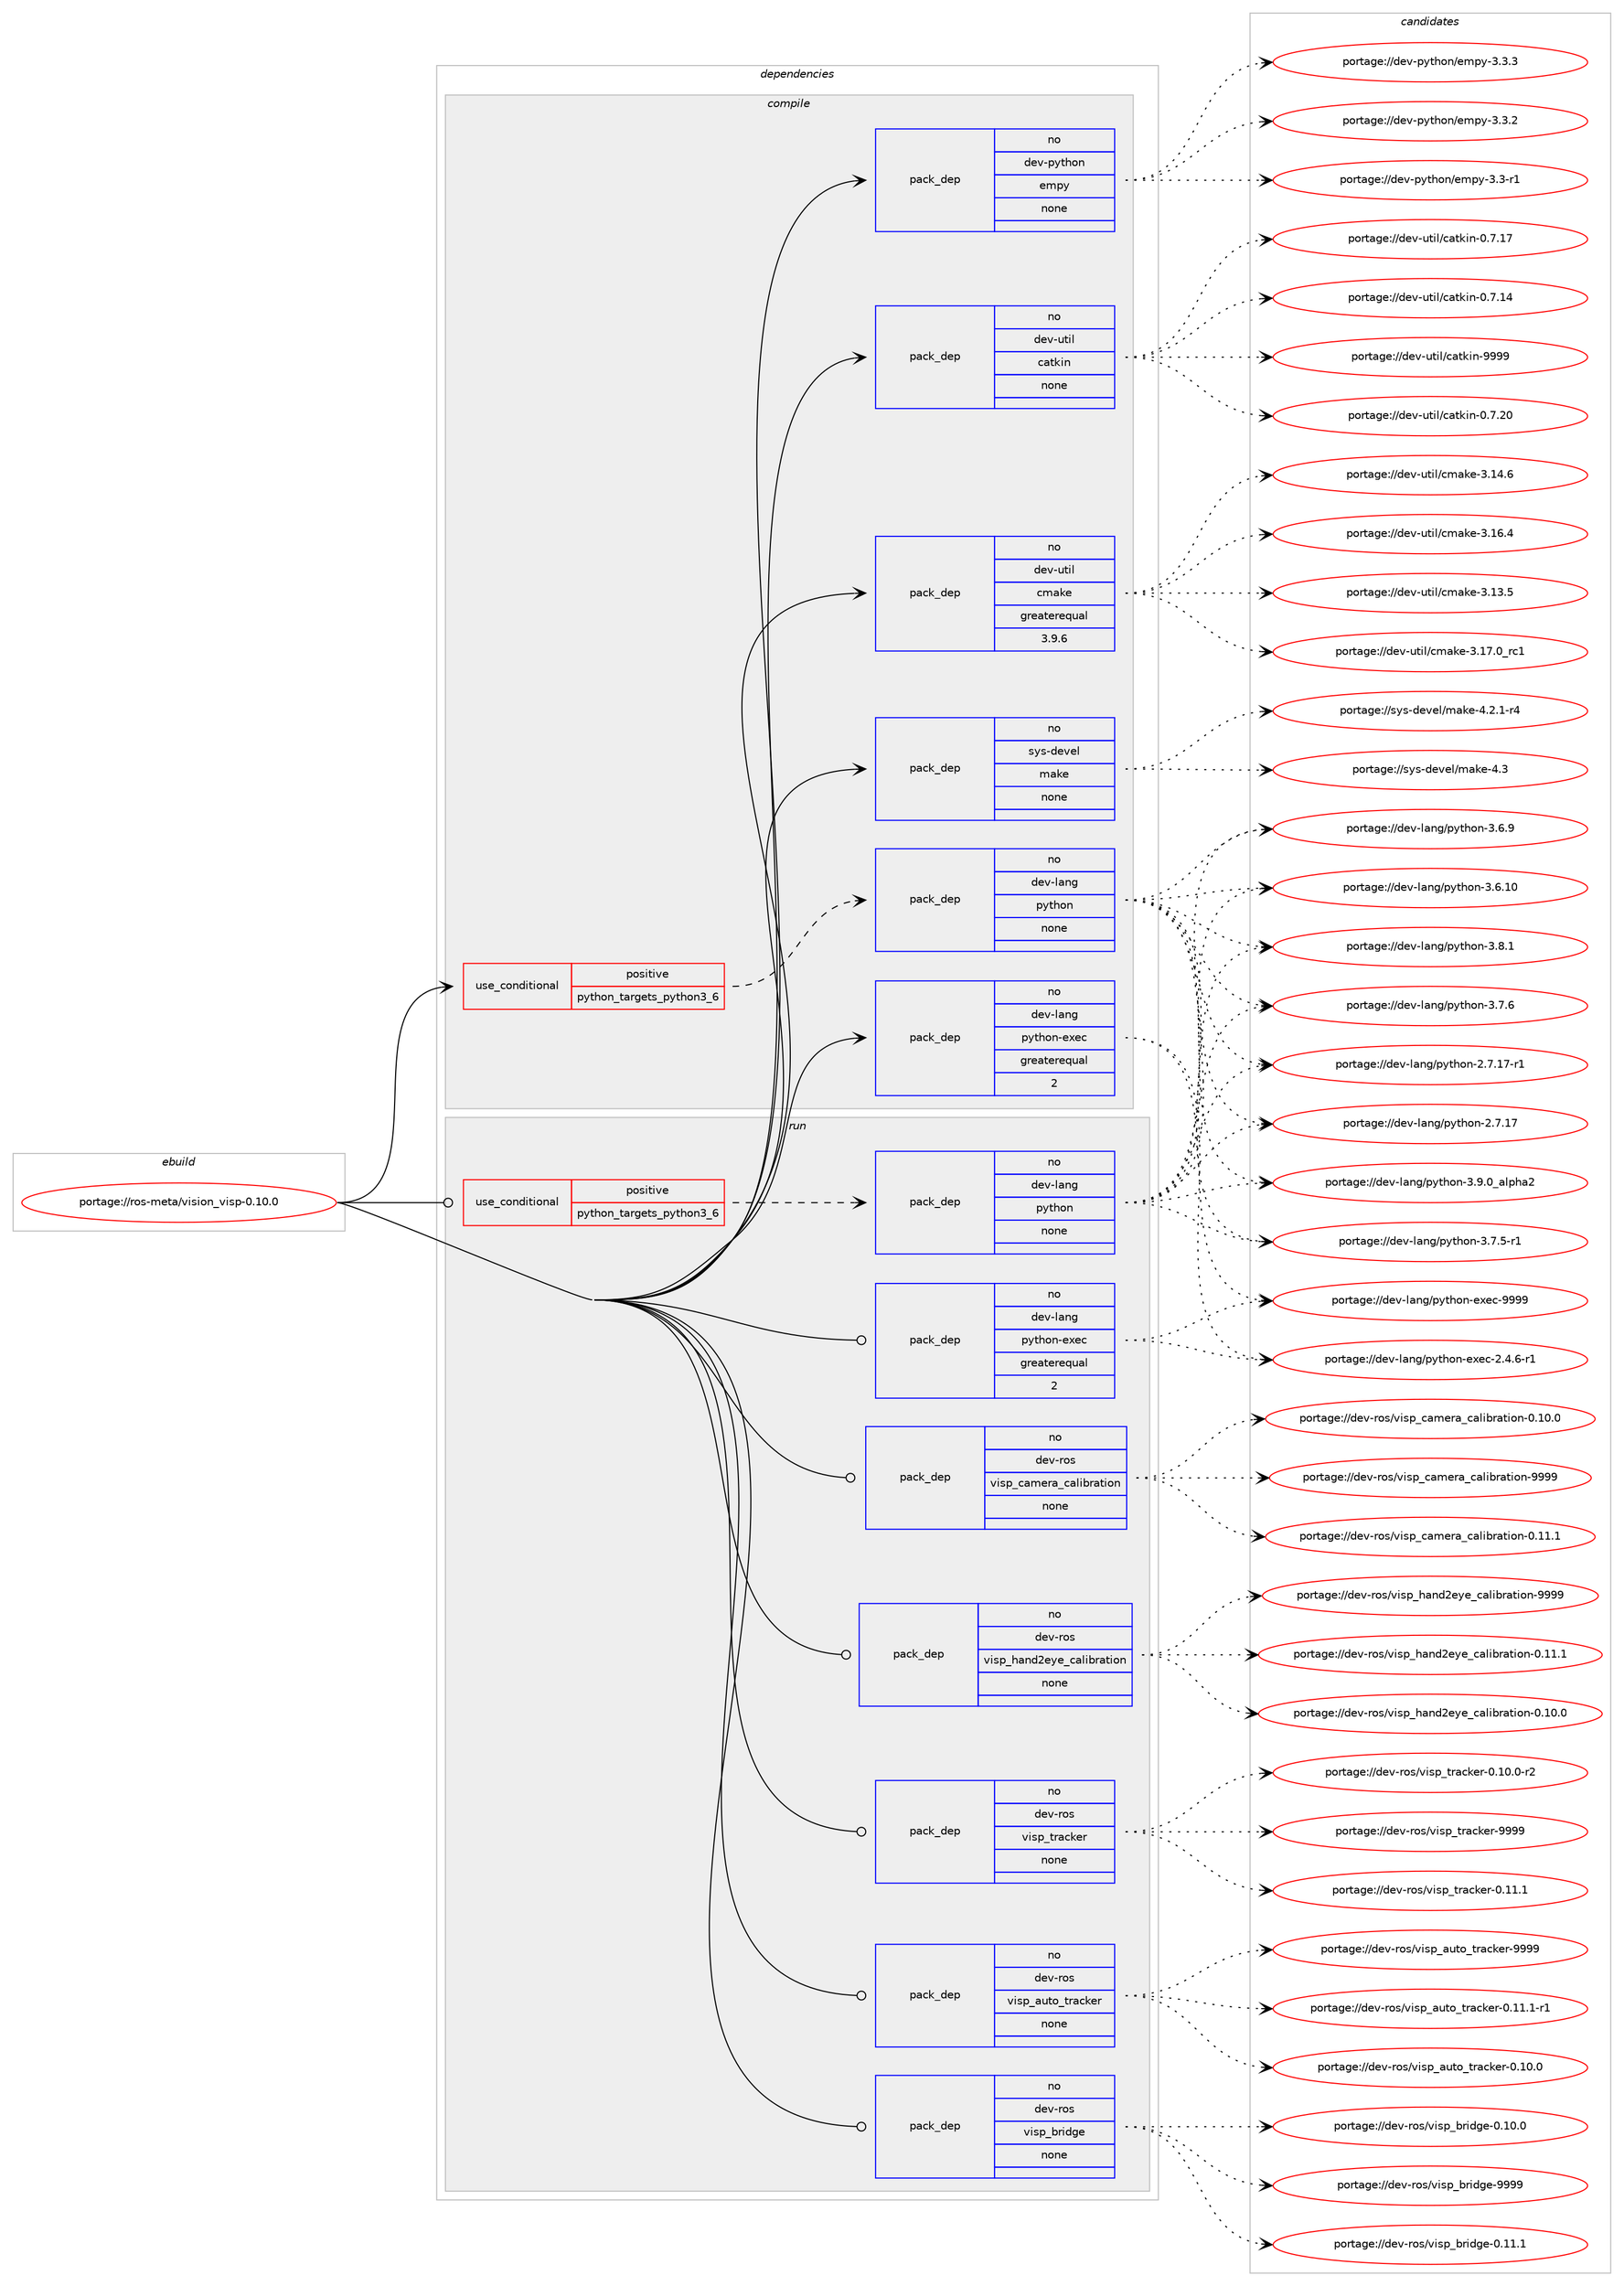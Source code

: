 digraph prolog {

# *************
# Graph options
# *************

newrank=true;
concentrate=true;
compound=true;
graph [rankdir=LR,fontname=Helvetica,fontsize=10,ranksep=1.5];#, ranksep=2.5, nodesep=0.2];
edge  [arrowhead=vee];
node  [fontname=Helvetica,fontsize=10];

# **********
# The ebuild
# **********

subgraph cluster_leftcol {
color=gray;
rank=same;
label=<<i>ebuild</i>>;
id [label="portage://ros-meta/vision_visp-0.10.0", color=red, width=4, href="../ros-meta/vision_visp-0.10.0.svg"];
}

# ****************
# The dependencies
# ****************

subgraph cluster_midcol {
color=gray;
label=<<i>dependencies</i>>;
subgraph cluster_compile {
fillcolor="#eeeeee";
style=filled;
label=<<i>compile</i>>;
subgraph cond20684 {
dependency102659 [label=<<TABLE BORDER="0" CELLBORDER="1" CELLSPACING="0" CELLPADDING="4"><TR><TD ROWSPAN="3" CELLPADDING="10">use_conditional</TD></TR><TR><TD>positive</TD></TR><TR><TD>python_targets_python3_6</TD></TR></TABLE>>, shape=none, color=red];
subgraph pack80189 {
dependency102660 [label=<<TABLE BORDER="0" CELLBORDER="1" CELLSPACING="0" CELLPADDING="4" WIDTH="220"><TR><TD ROWSPAN="6" CELLPADDING="30">pack_dep</TD></TR><TR><TD WIDTH="110">no</TD></TR><TR><TD>dev-lang</TD></TR><TR><TD>python</TD></TR><TR><TD>none</TD></TR><TR><TD></TD></TR></TABLE>>, shape=none, color=blue];
}
dependency102659:e -> dependency102660:w [weight=20,style="dashed",arrowhead="vee"];
}
id:e -> dependency102659:w [weight=20,style="solid",arrowhead="vee"];
subgraph pack80190 {
dependency102661 [label=<<TABLE BORDER="0" CELLBORDER="1" CELLSPACING="0" CELLPADDING="4" WIDTH="220"><TR><TD ROWSPAN="6" CELLPADDING="30">pack_dep</TD></TR><TR><TD WIDTH="110">no</TD></TR><TR><TD>dev-lang</TD></TR><TR><TD>python-exec</TD></TR><TR><TD>greaterequal</TD></TR><TR><TD>2</TD></TR></TABLE>>, shape=none, color=blue];
}
id:e -> dependency102661:w [weight=20,style="solid",arrowhead="vee"];
subgraph pack80191 {
dependency102662 [label=<<TABLE BORDER="0" CELLBORDER="1" CELLSPACING="0" CELLPADDING="4" WIDTH="220"><TR><TD ROWSPAN="6" CELLPADDING="30">pack_dep</TD></TR><TR><TD WIDTH="110">no</TD></TR><TR><TD>dev-python</TD></TR><TR><TD>empy</TD></TR><TR><TD>none</TD></TR><TR><TD></TD></TR></TABLE>>, shape=none, color=blue];
}
id:e -> dependency102662:w [weight=20,style="solid",arrowhead="vee"];
subgraph pack80192 {
dependency102663 [label=<<TABLE BORDER="0" CELLBORDER="1" CELLSPACING="0" CELLPADDING="4" WIDTH="220"><TR><TD ROWSPAN="6" CELLPADDING="30">pack_dep</TD></TR><TR><TD WIDTH="110">no</TD></TR><TR><TD>dev-util</TD></TR><TR><TD>catkin</TD></TR><TR><TD>none</TD></TR><TR><TD></TD></TR></TABLE>>, shape=none, color=blue];
}
id:e -> dependency102663:w [weight=20,style="solid",arrowhead="vee"];
subgraph pack80193 {
dependency102664 [label=<<TABLE BORDER="0" CELLBORDER="1" CELLSPACING="0" CELLPADDING="4" WIDTH="220"><TR><TD ROWSPAN="6" CELLPADDING="30">pack_dep</TD></TR><TR><TD WIDTH="110">no</TD></TR><TR><TD>dev-util</TD></TR><TR><TD>cmake</TD></TR><TR><TD>greaterequal</TD></TR><TR><TD>3.9.6</TD></TR></TABLE>>, shape=none, color=blue];
}
id:e -> dependency102664:w [weight=20,style="solid",arrowhead="vee"];
subgraph pack80194 {
dependency102665 [label=<<TABLE BORDER="0" CELLBORDER="1" CELLSPACING="0" CELLPADDING="4" WIDTH="220"><TR><TD ROWSPAN="6" CELLPADDING="30">pack_dep</TD></TR><TR><TD WIDTH="110">no</TD></TR><TR><TD>sys-devel</TD></TR><TR><TD>make</TD></TR><TR><TD>none</TD></TR><TR><TD></TD></TR></TABLE>>, shape=none, color=blue];
}
id:e -> dependency102665:w [weight=20,style="solid",arrowhead="vee"];
}
subgraph cluster_compileandrun {
fillcolor="#eeeeee";
style=filled;
label=<<i>compile and run</i>>;
}
subgraph cluster_run {
fillcolor="#eeeeee";
style=filled;
label=<<i>run</i>>;
subgraph cond20685 {
dependency102666 [label=<<TABLE BORDER="0" CELLBORDER="1" CELLSPACING="0" CELLPADDING="4"><TR><TD ROWSPAN="3" CELLPADDING="10">use_conditional</TD></TR><TR><TD>positive</TD></TR><TR><TD>python_targets_python3_6</TD></TR></TABLE>>, shape=none, color=red];
subgraph pack80195 {
dependency102667 [label=<<TABLE BORDER="0" CELLBORDER="1" CELLSPACING="0" CELLPADDING="4" WIDTH="220"><TR><TD ROWSPAN="6" CELLPADDING="30">pack_dep</TD></TR><TR><TD WIDTH="110">no</TD></TR><TR><TD>dev-lang</TD></TR><TR><TD>python</TD></TR><TR><TD>none</TD></TR><TR><TD></TD></TR></TABLE>>, shape=none, color=blue];
}
dependency102666:e -> dependency102667:w [weight=20,style="dashed",arrowhead="vee"];
}
id:e -> dependency102666:w [weight=20,style="solid",arrowhead="odot"];
subgraph pack80196 {
dependency102668 [label=<<TABLE BORDER="0" CELLBORDER="1" CELLSPACING="0" CELLPADDING="4" WIDTH="220"><TR><TD ROWSPAN="6" CELLPADDING="30">pack_dep</TD></TR><TR><TD WIDTH="110">no</TD></TR><TR><TD>dev-lang</TD></TR><TR><TD>python-exec</TD></TR><TR><TD>greaterequal</TD></TR><TR><TD>2</TD></TR></TABLE>>, shape=none, color=blue];
}
id:e -> dependency102668:w [weight=20,style="solid",arrowhead="odot"];
subgraph pack80197 {
dependency102669 [label=<<TABLE BORDER="0" CELLBORDER="1" CELLSPACING="0" CELLPADDING="4" WIDTH="220"><TR><TD ROWSPAN="6" CELLPADDING="30">pack_dep</TD></TR><TR><TD WIDTH="110">no</TD></TR><TR><TD>dev-ros</TD></TR><TR><TD>visp_auto_tracker</TD></TR><TR><TD>none</TD></TR><TR><TD></TD></TR></TABLE>>, shape=none, color=blue];
}
id:e -> dependency102669:w [weight=20,style="solid",arrowhead="odot"];
subgraph pack80198 {
dependency102670 [label=<<TABLE BORDER="0" CELLBORDER="1" CELLSPACING="0" CELLPADDING="4" WIDTH="220"><TR><TD ROWSPAN="6" CELLPADDING="30">pack_dep</TD></TR><TR><TD WIDTH="110">no</TD></TR><TR><TD>dev-ros</TD></TR><TR><TD>visp_bridge</TD></TR><TR><TD>none</TD></TR><TR><TD></TD></TR></TABLE>>, shape=none, color=blue];
}
id:e -> dependency102670:w [weight=20,style="solid",arrowhead="odot"];
subgraph pack80199 {
dependency102671 [label=<<TABLE BORDER="0" CELLBORDER="1" CELLSPACING="0" CELLPADDING="4" WIDTH="220"><TR><TD ROWSPAN="6" CELLPADDING="30">pack_dep</TD></TR><TR><TD WIDTH="110">no</TD></TR><TR><TD>dev-ros</TD></TR><TR><TD>visp_camera_calibration</TD></TR><TR><TD>none</TD></TR><TR><TD></TD></TR></TABLE>>, shape=none, color=blue];
}
id:e -> dependency102671:w [weight=20,style="solid",arrowhead="odot"];
subgraph pack80200 {
dependency102672 [label=<<TABLE BORDER="0" CELLBORDER="1" CELLSPACING="0" CELLPADDING="4" WIDTH="220"><TR><TD ROWSPAN="6" CELLPADDING="30">pack_dep</TD></TR><TR><TD WIDTH="110">no</TD></TR><TR><TD>dev-ros</TD></TR><TR><TD>visp_hand2eye_calibration</TD></TR><TR><TD>none</TD></TR><TR><TD></TD></TR></TABLE>>, shape=none, color=blue];
}
id:e -> dependency102672:w [weight=20,style="solid",arrowhead="odot"];
subgraph pack80201 {
dependency102673 [label=<<TABLE BORDER="0" CELLBORDER="1" CELLSPACING="0" CELLPADDING="4" WIDTH="220"><TR><TD ROWSPAN="6" CELLPADDING="30">pack_dep</TD></TR><TR><TD WIDTH="110">no</TD></TR><TR><TD>dev-ros</TD></TR><TR><TD>visp_tracker</TD></TR><TR><TD>none</TD></TR><TR><TD></TD></TR></TABLE>>, shape=none, color=blue];
}
id:e -> dependency102673:w [weight=20,style="solid",arrowhead="odot"];
}
}

# **************
# The candidates
# **************

subgraph cluster_choices {
rank=same;
color=gray;
label=<<i>candidates</i>>;

subgraph choice80189 {
color=black;
nodesep=1;
choice10010111845108971101034711212111610411111045514657464895971081121049750 [label="portage://dev-lang/python-3.9.0_alpha2", color=red, width=4,href="../dev-lang/python-3.9.0_alpha2.svg"];
choice100101118451089711010347112121116104111110455146564649 [label="portage://dev-lang/python-3.8.1", color=red, width=4,href="../dev-lang/python-3.8.1.svg"];
choice100101118451089711010347112121116104111110455146554654 [label="portage://dev-lang/python-3.7.6", color=red, width=4,href="../dev-lang/python-3.7.6.svg"];
choice1001011184510897110103471121211161041111104551465546534511449 [label="portage://dev-lang/python-3.7.5-r1", color=red, width=4,href="../dev-lang/python-3.7.5-r1.svg"];
choice100101118451089711010347112121116104111110455146544657 [label="portage://dev-lang/python-3.6.9", color=red, width=4,href="../dev-lang/python-3.6.9.svg"];
choice10010111845108971101034711212111610411111045514654464948 [label="portage://dev-lang/python-3.6.10", color=red, width=4,href="../dev-lang/python-3.6.10.svg"];
choice100101118451089711010347112121116104111110455046554649554511449 [label="portage://dev-lang/python-2.7.17-r1", color=red, width=4,href="../dev-lang/python-2.7.17-r1.svg"];
choice10010111845108971101034711212111610411111045504655464955 [label="portage://dev-lang/python-2.7.17", color=red, width=4,href="../dev-lang/python-2.7.17.svg"];
dependency102660:e -> choice10010111845108971101034711212111610411111045514657464895971081121049750:w [style=dotted,weight="100"];
dependency102660:e -> choice100101118451089711010347112121116104111110455146564649:w [style=dotted,weight="100"];
dependency102660:e -> choice100101118451089711010347112121116104111110455146554654:w [style=dotted,weight="100"];
dependency102660:e -> choice1001011184510897110103471121211161041111104551465546534511449:w [style=dotted,weight="100"];
dependency102660:e -> choice100101118451089711010347112121116104111110455146544657:w [style=dotted,weight="100"];
dependency102660:e -> choice10010111845108971101034711212111610411111045514654464948:w [style=dotted,weight="100"];
dependency102660:e -> choice100101118451089711010347112121116104111110455046554649554511449:w [style=dotted,weight="100"];
dependency102660:e -> choice10010111845108971101034711212111610411111045504655464955:w [style=dotted,weight="100"];
}
subgraph choice80190 {
color=black;
nodesep=1;
choice10010111845108971101034711212111610411111045101120101994557575757 [label="portage://dev-lang/python-exec-9999", color=red, width=4,href="../dev-lang/python-exec-9999.svg"];
choice10010111845108971101034711212111610411111045101120101994550465246544511449 [label="portage://dev-lang/python-exec-2.4.6-r1", color=red, width=4,href="../dev-lang/python-exec-2.4.6-r1.svg"];
dependency102661:e -> choice10010111845108971101034711212111610411111045101120101994557575757:w [style=dotted,weight="100"];
dependency102661:e -> choice10010111845108971101034711212111610411111045101120101994550465246544511449:w [style=dotted,weight="100"];
}
subgraph choice80191 {
color=black;
nodesep=1;
choice1001011184511212111610411111047101109112121455146514651 [label="portage://dev-python/empy-3.3.3", color=red, width=4,href="../dev-python/empy-3.3.3.svg"];
choice1001011184511212111610411111047101109112121455146514650 [label="portage://dev-python/empy-3.3.2", color=red, width=4,href="../dev-python/empy-3.3.2.svg"];
choice1001011184511212111610411111047101109112121455146514511449 [label="portage://dev-python/empy-3.3-r1", color=red, width=4,href="../dev-python/empy-3.3-r1.svg"];
dependency102662:e -> choice1001011184511212111610411111047101109112121455146514651:w [style=dotted,weight="100"];
dependency102662:e -> choice1001011184511212111610411111047101109112121455146514650:w [style=dotted,weight="100"];
dependency102662:e -> choice1001011184511212111610411111047101109112121455146514511449:w [style=dotted,weight="100"];
}
subgraph choice80192 {
color=black;
nodesep=1;
choice100101118451171161051084799971161071051104557575757 [label="portage://dev-util/catkin-9999", color=red, width=4,href="../dev-util/catkin-9999.svg"];
choice1001011184511711610510847999711610710511045484655465048 [label="portage://dev-util/catkin-0.7.20", color=red, width=4,href="../dev-util/catkin-0.7.20.svg"];
choice1001011184511711610510847999711610710511045484655464955 [label="portage://dev-util/catkin-0.7.17", color=red, width=4,href="../dev-util/catkin-0.7.17.svg"];
choice1001011184511711610510847999711610710511045484655464952 [label="portage://dev-util/catkin-0.7.14", color=red, width=4,href="../dev-util/catkin-0.7.14.svg"];
dependency102663:e -> choice100101118451171161051084799971161071051104557575757:w [style=dotted,weight="100"];
dependency102663:e -> choice1001011184511711610510847999711610710511045484655465048:w [style=dotted,weight="100"];
dependency102663:e -> choice1001011184511711610510847999711610710511045484655464955:w [style=dotted,weight="100"];
dependency102663:e -> choice1001011184511711610510847999711610710511045484655464952:w [style=dotted,weight="100"];
}
subgraph choice80193 {
color=black;
nodesep=1;
choice1001011184511711610510847991099710710145514649554648951149949 [label="portage://dev-util/cmake-3.17.0_rc1", color=red, width=4,href="../dev-util/cmake-3.17.0_rc1.svg"];
choice1001011184511711610510847991099710710145514649544652 [label="portage://dev-util/cmake-3.16.4", color=red, width=4,href="../dev-util/cmake-3.16.4.svg"];
choice1001011184511711610510847991099710710145514649524654 [label="portage://dev-util/cmake-3.14.6", color=red, width=4,href="../dev-util/cmake-3.14.6.svg"];
choice1001011184511711610510847991099710710145514649514653 [label="portage://dev-util/cmake-3.13.5", color=red, width=4,href="../dev-util/cmake-3.13.5.svg"];
dependency102664:e -> choice1001011184511711610510847991099710710145514649554648951149949:w [style=dotted,weight="100"];
dependency102664:e -> choice1001011184511711610510847991099710710145514649544652:w [style=dotted,weight="100"];
dependency102664:e -> choice1001011184511711610510847991099710710145514649524654:w [style=dotted,weight="100"];
dependency102664:e -> choice1001011184511711610510847991099710710145514649514653:w [style=dotted,weight="100"];
}
subgraph choice80194 {
color=black;
nodesep=1;
choice11512111545100101118101108471099710710145524651 [label="portage://sys-devel/make-4.3", color=red, width=4,href="../sys-devel/make-4.3.svg"];
choice1151211154510010111810110847109971071014552465046494511452 [label="portage://sys-devel/make-4.2.1-r4", color=red, width=4,href="../sys-devel/make-4.2.1-r4.svg"];
dependency102665:e -> choice11512111545100101118101108471099710710145524651:w [style=dotted,weight="100"];
dependency102665:e -> choice1151211154510010111810110847109971071014552465046494511452:w [style=dotted,weight="100"];
}
subgraph choice80195 {
color=black;
nodesep=1;
choice10010111845108971101034711212111610411111045514657464895971081121049750 [label="portage://dev-lang/python-3.9.0_alpha2", color=red, width=4,href="../dev-lang/python-3.9.0_alpha2.svg"];
choice100101118451089711010347112121116104111110455146564649 [label="portage://dev-lang/python-3.8.1", color=red, width=4,href="../dev-lang/python-3.8.1.svg"];
choice100101118451089711010347112121116104111110455146554654 [label="portage://dev-lang/python-3.7.6", color=red, width=4,href="../dev-lang/python-3.7.6.svg"];
choice1001011184510897110103471121211161041111104551465546534511449 [label="portage://dev-lang/python-3.7.5-r1", color=red, width=4,href="../dev-lang/python-3.7.5-r1.svg"];
choice100101118451089711010347112121116104111110455146544657 [label="portage://dev-lang/python-3.6.9", color=red, width=4,href="../dev-lang/python-3.6.9.svg"];
choice10010111845108971101034711212111610411111045514654464948 [label="portage://dev-lang/python-3.6.10", color=red, width=4,href="../dev-lang/python-3.6.10.svg"];
choice100101118451089711010347112121116104111110455046554649554511449 [label="portage://dev-lang/python-2.7.17-r1", color=red, width=4,href="../dev-lang/python-2.7.17-r1.svg"];
choice10010111845108971101034711212111610411111045504655464955 [label="portage://dev-lang/python-2.7.17", color=red, width=4,href="../dev-lang/python-2.7.17.svg"];
dependency102667:e -> choice10010111845108971101034711212111610411111045514657464895971081121049750:w [style=dotted,weight="100"];
dependency102667:e -> choice100101118451089711010347112121116104111110455146564649:w [style=dotted,weight="100"];
dependency102667:e -> choice100101118451089711010347112121116104111110455146554654:w [style=dotted,weight="100"];
dependency102667:e -> choice1001011184510897110103471121211161041111104551465546534511449:w [style=dotted,weight="100"];
dependency102667:e -> choice100101118451089711010347112121116104111110455146544657:w [style=dotted,weight="100"];
dependency102667:e -> choice10010111845108971101034711212111610411111045514654464948:w [style=dotted,weight="100"];
dependency102667:e -> choice100101118451089711010347112121116104111110455046554649554511449:w [style=dotted,weight="100"];
dependency102667:e -> choice10010111845108971101034711212111610411111045504655464955:w [style=dotted,weight="100"];
}
subgraph choice80196 {
color=black;
nodesep=1;
choice10010111845108971101034711212111610411111045101120101994557575757 [label="portage://dev-lang/python-exec-9999", color=red, width=4,href="../dev-lang/python-exec-9999.svg"];
choice10010111845108971101034711212111610411111045101120101994550465246544511449 [label="portage://dev-lang/python-exec-2.4.6-r1", color=red, width=4,href="../dev-lang/python-exec-2.4.6-r1.svg"];
dependency102668:e -> choice10010111845108971101034711212111610411111045101120101994557575757:w [style=dotted,weight="100"];
dependency102668:e -> choice10010111845108971101034711212111610411111045101120101994550465246544511449:w [style=dotted,weight="100"];
}
subgraph choice80197 {
color=black;
nodesep=1;
choice100101118451141111154711810511511295971171161119511611497991071011144557575757 [label="portage://dev-ros/visp_auto_tracker-9999", color=red, width=4,href="../dev-ros/visp_auto_tracker-9999.svg"];
choice10010111845114111115471181051151129597117116111951161149799107101114454846494946494511449 [label="portage://dev-ros/visp_auto_tracker-0.11.1-r1", color=red, width=4,href="../dev-ros/visp_auto_tracker-0.11.1-r1.svg"];
choice1001011184511411111547118105115112959711711611195116114979910710111445484649484648 [label="portage://dev-ros/visp_auto_tracker-0.10.0", color=red, width=4,href="../dev-ros/visp_auto_tracker-0.10.0.svg"];
dependency102669:e -> choice100101118451141111154711810511511295971171161119511611497991071011144557575757:w [style=dotted,weight="100"];
dependency102669:e -> choice10010111845114111115471181051151129597117116111951161149799107101114454846494946494511449:w [style=dotted,weight="100"];
dependency102669:e -> choice1001011184511411111547118105115112959711711611195116114979910710111445484649484648:w [style=dotted,weight="100"];
}
subgraph choice80198 {
color=black;
nodesep=1;
choice100101118451141111154711810511511295981141051001031014557575757 [label="portage://dev-ros/visp_bridge-9999", color=red, width=4,href="../dev-ros/visp_bridge-9999.svg"];
choice1001011184511411111547118105115112959811410510010310145484649494649 [label="portage://dev-ros/visp_bridge-0.11.1", color=red, width=4,href="../dev-ros/visp_bridge-0.11.1.svg"];
choice1001011184511411111547118105115112959811410510010310145484649484648 [label="portage://dev-ros/visp_bridge-0.10.0", color=red, width=4,href="../dev-ros/visp_bridge-0.10.0.svg"];
dependency102670:e -> choice100101118451141111154711810511511295981141051001031014557575757:w [style=dotted,weight="100"];
dependency102670:e -> choice1001011184511411111547118105115112959811410510010310145484649494649:w [style=dotted,weight="100"];
dependency102670:e -> choice1001011184511411111547118105115112959811410510010310145484649484648:w [style=dotted,weight="100"];
}
subgraph choice80199 {
color=black;
nodesep=1;
choice10010111845114111115471181051151129599971091011149795999710810598114971161051111104557575757 [label="portage://dev-ros/visp_camera_calibration-9999", color=red, width=4,href="../dev-ros/visp_camera_calibration-9999.svg"];
choice100101118451141111154711810511511295999710910111497959997108105981149711610511111045484649494649 [label="portage://dev-ros/visp_camera_calibration-0.11.1", color=red, width=4,href="../dev-ros/visp_camera_calibration-0.11.1.svg"];
choice100101118451141111154711810511511295999710910111497959997108105981149711610511111045484649484648 [label="portage://dev-ros/visp_camera_calibration-0.10.0", color=red, width=4,href="../dev-ros/visp_camera_calibration-0.10.0.svg"];
dependency102671:e -> choice10010111845114111115471181051151129599971091011149795999710810598114971161051111104557575757:w [style=dotted,weight="100"];
dependency102671:e -> choice100101118451141111154711810511511295999710910111497959997108105981149711610511111045484649494649:w [style=dotted,weight="100"];
dependency102671:e -> choice100101118451141111154711810511511295999710910111497959997108105981149711610511111045484649484648:w [style=dotted,weight="100"];
}
subgraph choice80200 {
color=black;
nodesep=1;
choice100101118451141111154711810511511295104971101005010112110195999710810598114971161051111104557575757 [label="portage://dev-ros/visp_hand2eye_calibration-9999", color=red, width=4,href="../dev-ros/visp_hand2eye_calibration-9999.svg"];
choice1001011184511411111547118105115112951049711010050101121101959997108105981149711610511111045484649494649 [label="portage://dev-ros/visp_hand2eye_calibration-0.11.1", color=red, width=4,href="../dev-ros/visp_hand2eye_calibration-0.11.1.svg"];
choice1001011184511411111547118105115112951049711010050101121101959997108105981149711610511111045484649484648 [label="portage://dev-ros/visp_hand2eye_calibration-0.10.0", color=red, width=4,href="../dev-ros/visp_hand2eye_calibration-0.10.0.svg"];
dependency102672:e -> choice100101118451141111154711810511511295104971101005010112110195999710810598114971161051111104557575757:w [style=dotted,weight="100"];
dependency102672:e -> choice1001011184511411111547118105115112951049711010050101121101959997108105981149711610511111045484649494649:w [style=dotted,weight="100"];
dependency102672:e -> choice1001011184511411111547118105115112951049711010050101121101959997108105981149711610511111045484649484648:w [style=dotted,weight="100"];
}
subgraph choice80201 {
color=black;
nodesep=1;
choice10010111845114111115471181051151129511611497991071011144557575757 [label="portage://dev-ros/visp_tracker-9999", color=red, width=4,href="../dev-ros/visp_tracker-9999.svg"];
choice100101118451141111154711810511511295116114979910710111445484649494649 [label="portage://dev-ros/visp_tracker-0.11.1", color=red, width=4,href="../dev-ros/visp_tracker-0.11.1.svg"];
choice1001011184511411111547118105115112951161149799107101114454846494846484511450 [label="portage://dev-ros/visp_tracker-0.10.0-r2", color=red, width=4,href="../dev-ros/visp_tracker-0.10.0-r2.svg"];
dependency102673:e -> choice10010111845114111115471181051151129511611497991071011144557575757:w [style=dotted,weight="100"];
dependency102673:e -> choice100101118451141111154711810511511295116114979910710111445484649494649:w [style=dotted,weight="100"];
dependency102673:e -> choice1001011184511411111547118105115112951161149799107101114454846494846484511450:w [style=dotted,weight="100"];
}
}

}
